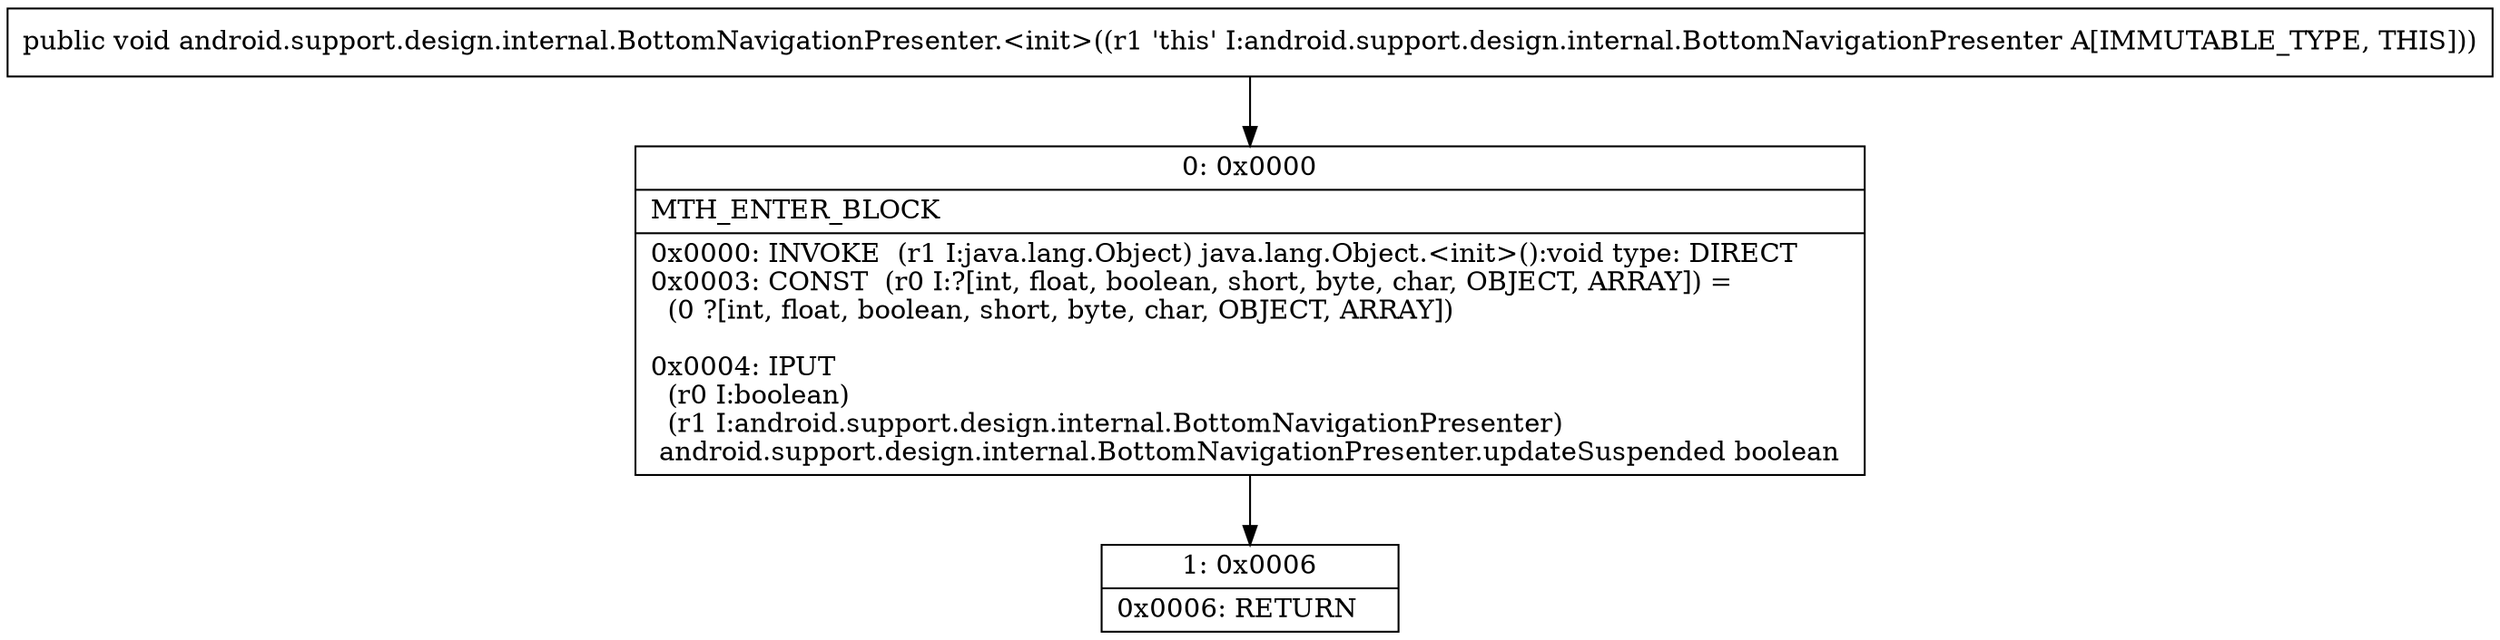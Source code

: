 digraph "CFG forandroid.support.design.internal.BottomNavigationPresenter.\<init\>()V" {
Node_0 [shape=record,label="{0\:\ 0x0000|MTH_ENTER_BLOCK\l|0x0000: INVOKE  (r1 I:java.lang.Object) java.lang.Object.\<init\>():void type: DIRECT \l0x0003: CONST  (r0 I:?[int, float, boolean, short, byte, char, OBJECT, ARRAY]) = \l  (0 ?[int, float, boolean, short, byte, char, OBJECT, ARRAY])\l \l0x0004: IPUT  \l  (r0 I:boolean)\l  (r1 I:android.support.design.internal.BottomNavigationPresenter)\l android.support.design.internal.BottomNavigationPresenter.updateSuspended boolean \l}"];
Node_1 [shape=record,label="{1\:\ 0x0006|0x0006: RETURN   \l}"];
MethodNode[shape=record,label="{public void android.support.design.internal.BottomNavigationPresenter.\<init\>((r1 'this' I:android.support.design.internal.BottomNavigationPresenter A[IMMUTABLE_TYPE, THIS])) }"];
MethodNode -> Node_0;
Node_0 -> Node_1;
}

